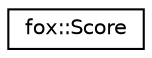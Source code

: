 digraph "Graphical Class Hierarchy"
{
 // LATEX_PDF_SIZE
  edge [fontname="Helvetica",fontsize="10",labelfontname="Helvetica",labelfontsize="10"];
  node [fontname="Helvetica",fontsize="10",shape=record];
  rankdir="LR";
  Node0 [label="fox::Score",height=0.2,width=0.4,color="black", fillcolor="white", style="filled",URL="$classfox_1_1Score.html",tooltip=" "];
}
